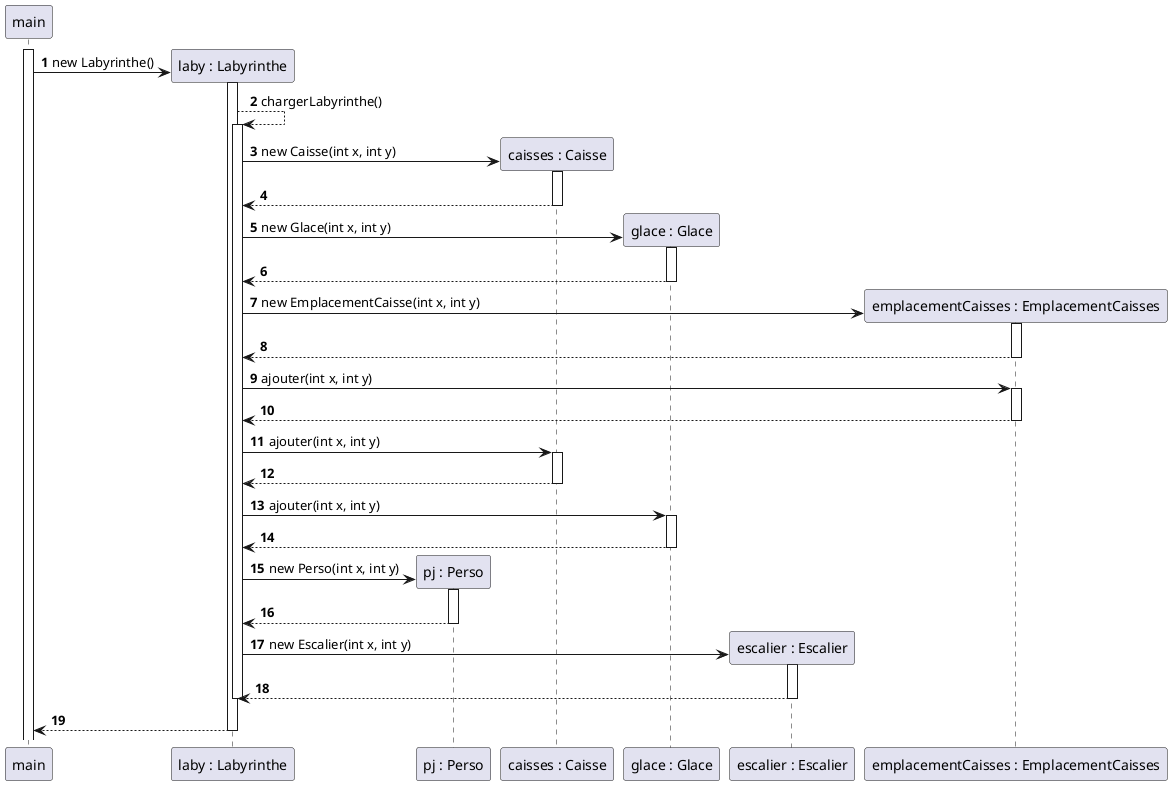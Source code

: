 @startuml
'https://plantuml.com/sequence-diagram
participant "main" as m
participant "laby : Labyrinthe" as l
participant "pj : Perso" as p
participant "caisses : Caisse" as c
participant "glace : Glace" as g
participant "escalier : Escalier" as e
participant "emplacementCaisses : EmplacementCaisses" as ep

autonumber



activate m

create l
m -> l : new Labyrinthe()
activate l

l --> l : chargerLabyrinthe()
activate l

create c
l -> c : new Caisse(int x, int y)
activate c
l <-- c
deactivate c

create g
l -> g : new Glace(int x, int y)
activate g
l <-- g
deactivate g

create ep
l -> ep : new EmplacementCaisse(int x, int y)
activate ep
l <-- ep
deactivate ep

l -> ep : ajouter(int x, int y)
activate ep
l <-- ep
deactivate ep

l -> c : ajouter(int x, int y)
activate c
l <-- c
deactivate c
l -> g : ajouter(int x, int y)
activate g
l <-- g
deactivate g

create p
l -> p : new Perso(int x, int y)
activate p
l <-- p
deactivate p

create e
l -> e : new Escalier(int x, int y)
activate e
l <-- e
deactivate e
deactivate l

m <-- l
deactivate l



@enduml